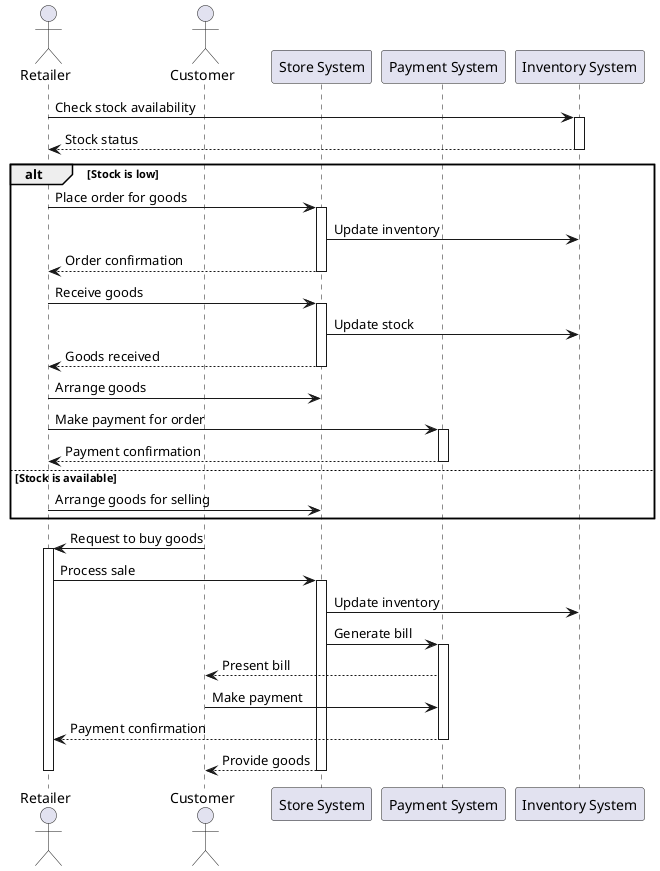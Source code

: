 @startuml classdiagramtest2

actor Retailer
actor Customer
participant "Store System" as SS
participant "Payment System" as PS
participant "Inventory System" as IS

Retailer -> IS: Check stock availability
activate IS
IS --> Retailer: Stock status
deactivate IS

alt Stock is low
    Retailer -> SS: Place order for goods
    activate SS
    SS -> IS: Update inventory
    SS --> Retailer: Order confirmation
    deactivate SS
    
    Retailer -> SS: Receive goods
    activate SS
    SS -> IS: Update stock
    SS --> Retailer: Goods received
    deactivate SS
    
    Retailer -> SS: Arrange goods
    Retailer -> PS: Make payment for order
    activate PS
    PS --> Retailer: Payment confirmation
    deactivate PS
else Stock is available
    Retailer -> SS: Arrange goods for selling
end

Customer -> Retailer: Request to buy goods
activate Retailer
Retailer -> SS: Process sale
activate SS
SS -> IS: Update inventory
SS -> PS: Generate bill
activate PS
PS --> Customer: Present bill
Customer -> PS: Make payment
PS --> Retailer: Payment confirmation
deactivate PS
SS --> Customer: Provide goods
deactivate SS
deactivate Retailer

@enduml